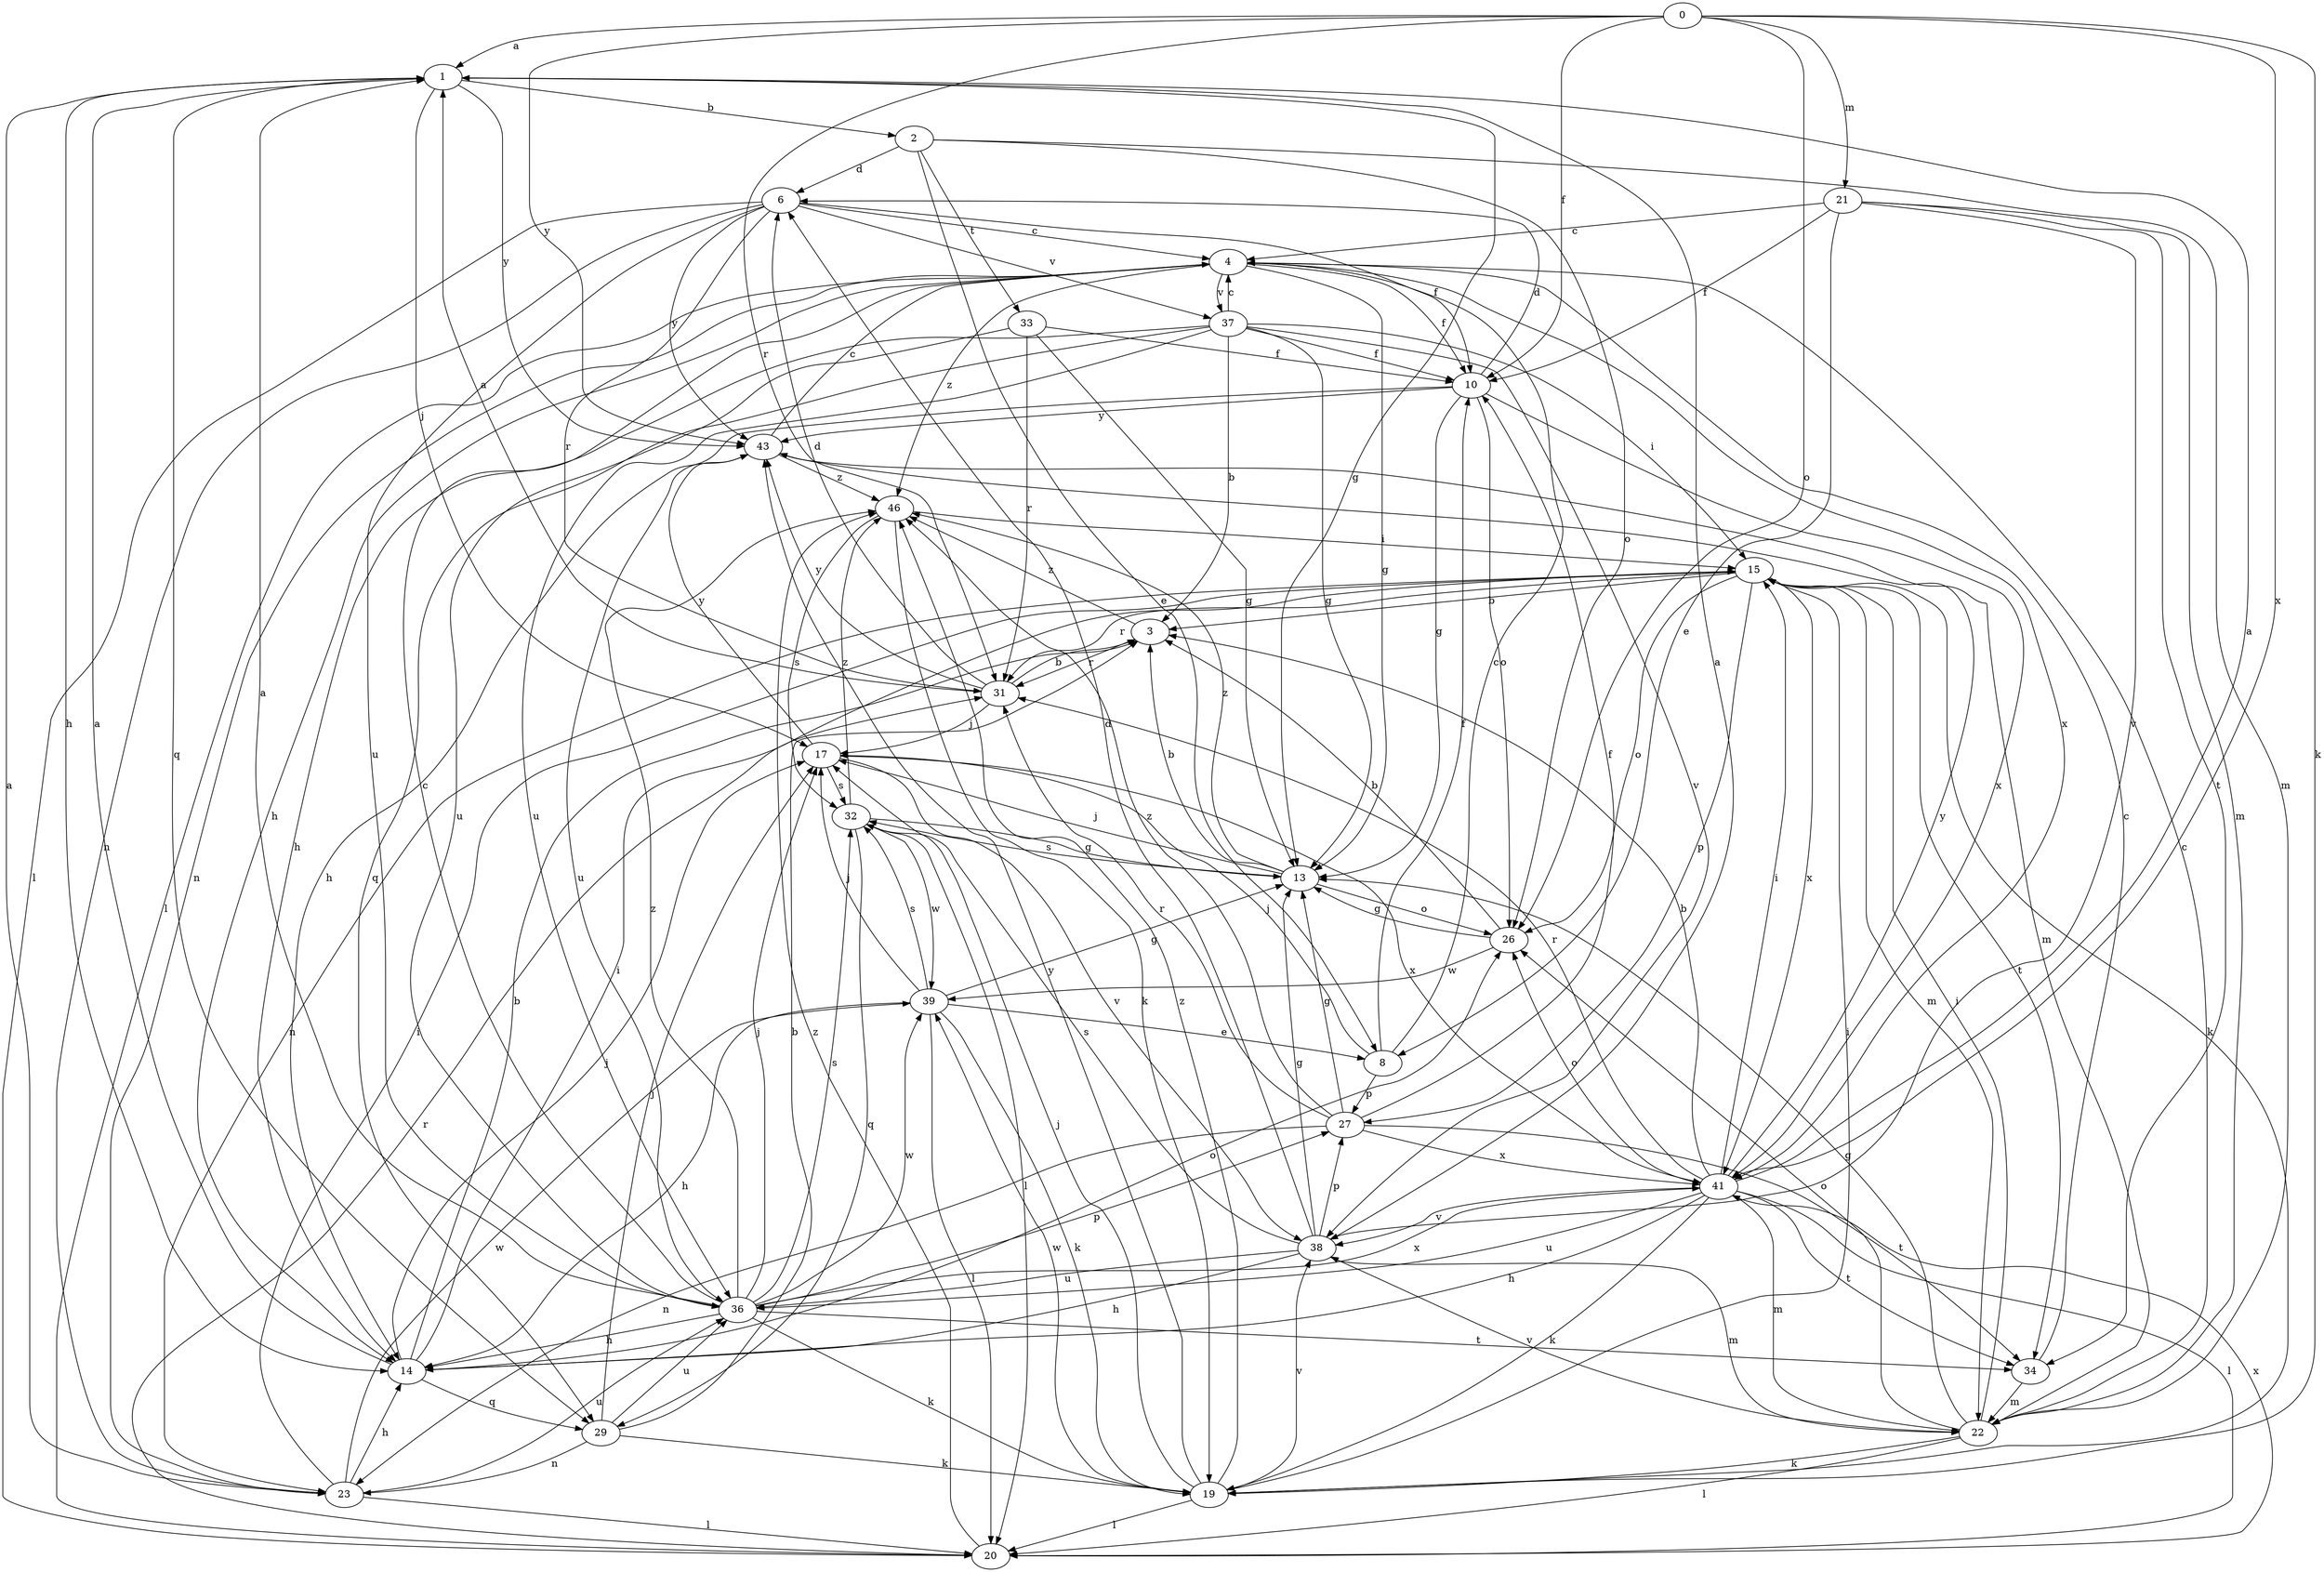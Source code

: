 strict digraph  {
0;
1;
2;
3;
4;
6;
8;
10;
13;
14;
15;
17;
19;
20;
21;
22;
23;
26;
27;
29;
31;
32;
33;
34;
36;
37;
38;
39;
41;
43;
46;
0 -> 1  [label=a];
0 -> 10  [label=f];
0 -> 19  [label=k];
0 -> 21  [label=m];
0 -> 26  [label=o];
0 -> 31  [label=r];
0 -> 41  [label=x];
0 -> 43  [label=y];
1 -> 2  [label=b];
1 -> 13  [label=g];
1 -> 14  [label=h];
1 -> 17  [label=j];
1 -> 29  [label=q];
1 -> 43  [label=y];
2 -> 6  [label=d];
2 -> 8  [label=e];
2 -> 22  [label=m];
2 -> 26  [label=o];
2 -> 33  [label=t];
3 -> 31  [label=r];
3 -> 46  [label=z];
4 -> 10  [label=f];
4 -> 13  [label=g];
4 -> 14  [label=h];
4 -> 20  [label=l];
4 -> 23  [label=n];
4 -> 37  [label=v];
4 -> 41  [label=x];
4 -> 46  [label=z];
6 -> 4  [label=c];
6 -> 10  [label=f];
6 -> 20  [label=l];
6 -> 23  [label=n];
6 -> 31  [label=r];
6 -> 36  [label=u];
6 -> 37  [label=v];
6 -> 43  [label=y];
8 -> 4  [label=c];
8 -> 10  [label=f];
8 -> 17  [label=j];
8 -> 27  [label=p];
10 -> 6  [label=d];
10 -> 13  [label=g];
10 -> 14  [label=h];
10 -> 26  [label=o];
10 -> 41  [label=x];
10 -> 43  [label=y];
13 -> 3  [label=b];
13 -> 17  [label=j];
13 -> 26  [label=o];
13 -> 32  [label=s];
13 -> 46  [label=z];
14 -> 1  [label=a];
14 -> 3  [label=b];
14 -> 15  [label=i];
14 -> 17  [label=j];
14 -> 26  [label=o];
14 -> 29  [label=q];
15 -> 3  [label=b];
15 -> 19  [label=k];
15 -> 22  [label=m];
15 -> 23  [label=n];
15 -> 26  [label=o];
15 -> 27  [label=p];
15 -> 31  [label=r];
15 -> 34  [label=t];
15 -> 41  [label=x];
17 -> 32  [label=s];
17 -> 38  [label=v];
17 -> 41  [label=x];
17 -> 43  [label=y];
19 -> 15  [label=i];
19 -> 17  [label=j];
19 -> 20  [label=l];
19 -> 38  [label=v];
19 -> 39  [label=w];
19 -> 43  [label=y];
19 -> 46  [label=z];
20 -> 31  [label=r];
20 -> 41  [label=x];
20 -> 46  [label=z];
21 -> 4  [label=c];
21 -> 8  [label=e];
21 -> 10  [label=f];
21 -> 22  [label=m];
21 -> 34  [label=t];
21 -> 38  [label=v];
22 -> 4  [label=c];
22 -> 13  [label=g];
22 -> 15  [label=i];
22 -> 19  [label=k];
22 -> 20  [label=l];
22 -> 26  [label=o];
22 -> 38  [label=v];
23 -> 1  [label=a];
23 -> 14  [label=h];
23 -> 15  [label=i];
23 -> 20  [label=l];
23 -> 36  [label=u];
23 -> 39  [label=w];
26 -> 3  [label=b];
26 -> 13  [label=g];
26 -> 39  [label=w];
27 -> 10  [label=f];
27 -> 13  [label=g];
27 -> 23  [label=n];
27 -> 31  [label=r];
27 -> 34  [label=t];
27 -> 41  [label=x];
27 -> 46  [label=z];
29 -> 3  [label=b];
29 -> 17  [label=j];
29 -> 19  [label=k];
29 -> 23  [label=n];
29 -> 36  [label=u];
31 -> 1  [label=a];
31 -> 3  [label=b];
31 -> 6  [label=d];
31 -> 17  [label=j];
31 -> 43  [label=y];
32 -> 13  [label=g];
32 -> 20  [label=l];
32 -> 29  [label=q];
32 -> 39  [label=w];
32 -> 46  [label=z];
33 -> 10  [label=f];
33 -> 13  [label=g];
33 -> 31  [label=r];
33 -> 36  [label=u];
34 -> 4  [label=c];
34 -> 22  [label=m];
36 -> 1  [label=a];
36 -> 4  [label=c];
36 -> 14  [label=h];
36 -> 17  [label=j];
36 -> 19  [label=k];
36 -> 27  [label=p];
36 -> 32  [label=s];
36 -> 34  [label=t];
36 -> 39  [label=w];
36 -> 41  [label=x];
36 -> 46  [label=z];
37 -> 3  [label=b];
37 -> 4  [label=c];
37 -> 10  [label=f];
37 -> 13  [label=g];
37 -> 14  [label=h];
37 -> 15  [label=i];
37 -> 29  [label=q];
37 -> 36  [label=u];
37 -> 38  [label=v];
38 -> 1  [label=a];
38 -> 6  [label=d];
38 -> 13  [label=g];
38 -> 14  [label=h];
38 -> 22  [label=m];
38 -> 27  [label=p];
38 -> 32  [label=s];
38 -> 36  [label=u];
39 -> 8  [label=e];
39 -> 13  [label=g];
39 -> 14  [label=h];
39 -> 17  [label=j];
39 -> 19  [label=k];
39 -> 20  [label=l];
39 -> 32  [label=s];
41 -> 1  [label=a];
41 -> 3  [label=b];
41 -> 14  [label=h];
41 -> 15  [label=i];
41 -> 19  [label=k];
41 -> 20  [label=l];
41 -> 22  [label=m];
41 -> 26  [label=o];
41 -> 31  [label=r];
41 -> 34  [label=t];
41 -> 36  [label=u];
41 -> 38  [label=v];
41 -> 43  [label=y];
43 -> 4  [label=c];
43 -> 22  [label=m];
43 -> 36  [label=u];
43 -> 46  [label=z];
46 -> 15  [label=i];
46 -> 19  [label=k];
46 -> 32  [label=s];
}
